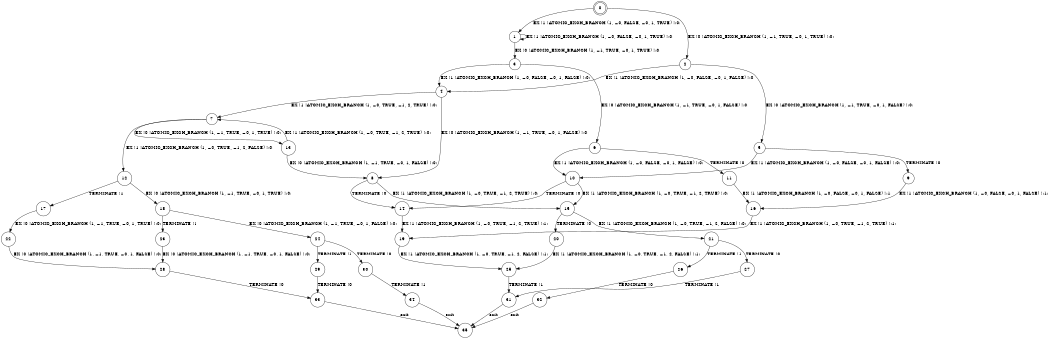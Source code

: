 digraph BCG {
size = "7, 10.5";
center = TRUE;
node [shape = circle];
0 [peripheries = 2];
0 -> 1 [label = "EX !1 !ATOMIC_EXCH_BRANCH (1, +0, FALSE, +0, 1, TRUE) !:0:"];
0 -> 2 [label = "EX !0 !ATOMIC_EXCH_BRANCH (1, +1, TRUE, +0, 1, TRUE) !:0:"];
1 -> 3 [label = "EX !0 !ATOMIC_EXCH_BRANCH (1, +1, TRUE, +0, 1, TRUE) !:0:"];
1 -> 1 [label = "EX !1 !ATOMIC_EXCH_BRANCH (1, +0, FALSE, +0, 1, TRUE) !:0:"];
2 -> 4 [label = "EX !1 !ATOMIC_EXCH_BRANCH (1, +0, FALSE, +0, 1, FALSE) !:0:"];
2 -> 5 [label = "EX !0 !ATOMIC_EXCH_BRANCH (1, +1, TRUE, +0, 1, FALSE) !:0:"];
3 -> 4 [label = "EX !1 !ATOMIC_EXCH_BRANCH (1, +0, FALSE, +0, 1, FALSE) !:0:"];
3 -> 6 [label = "EX !0 !ATOMIC_EXCH_BRANCH (1, +1, TRUE, +0, 1, FALSE) !:0:"];
4 -> 7 [label = "EX !1 !ATOMIC_EXCH_BRANCH (1, +0, TRUE, +1, 2, TRUE) !:0:"];
4 -> 8 [label = "EX !0 !ATOMIC_EXCH_BRANCH (1, +1, TRUE, +0, 1, FALSE) !:0:"];
5 -> 9 [label = "TERMINATE !0"];
5 -> 10 [label = "EX !1 !ATOMIC_EXCH_BRANCH (1, +0, FALSE, +0, 1, FALSE) !:0:"];
6 -> 11 [label = "TERMINATE !0"];
6 -> 10 [label = "EX !1 !ATOMIC_EXCH_BRANCH (1, +0, FALSE, +0, 1, FALSE) !:0:"];
7 -> 12 [label = "EX !1 !ATOMIC_EXCH_BRANCH (1, +0, TRUE, +1, 2, FALSE) !:0:"];
7 -> 13 [label = "EX !0 !ATOMIC_EXCH_BRANCH (1, +1, TRUE, +0, 1, TRUE) !:0:"];
8 -> 14 [label = "TERMINATE !0"];
8 -> 15 [label = "EX !1 !ATOMIC_EXCH_BRANCH (1, +0, TRUE, +1, 2, TRUE) !:0:"];
9 -> 16 [label = "EX !1 !ATOMIC_EXCH_BRANCH (1, +0, FALSE, +0, 1, FALSE) !:1:"];
10 -> 14 [label = "TERMINATE !0"];
10 -> 15 [label = "EX !1 !ATOMIC_EXCH_BRANCH (1, +0, TRUE, +1, 2, TRUE) !:0:"];
11 -> 16 [label = "EX !1 !ATOMIC_EXCH_BRANCH (1, +0, FALSE, +0, 1, FALSE) !:1:"];
12 -> 17 [label = "TERMINATE !1"];
12 -> 18 [label = "EX !0 !ATOMIC_EXCH_BRANCH (1, +1, TRUE, +0, 1, TRUE) !:0:"];
13 -> 7 [label = "EX !1 !ATOMIC_EXCH_BRANCH (1, +0, TRUE, +1, 2, TRUE) !:0:"];
13 -> 8 [label = "EX !0 !ATOMIC_EXCH_BRANCH (1, +1, TRUE, +0, 1, FALSE) !:0:"];
14 -> 19 [label = "EX !1 !ATOMIC_EXCH_BRANCH (1, +0, TRUE, +1, 2, TRUE) !:1:"];
15 -> 20 [label = "TERMINATE !0"];
15 -> 21 [label = "EX !1 !ATOMIC_EXCH_BRANCH (1, +0, TRUE, +1, 2, FALSE) !:0:"];
16 -> 19 [label = "EX !1 !ATOMIC_EXCH_BRANCH (1, +0, TRUE, +1, 2, TRUE) !:1:"];
17 -> 22 [label = "EX !0 !ATOMIC_EXCH_BRANCH (1, +1, TRUE, +0, 1, TRUE) !:0:"];
18 -> 23 [label = "TERMINATE !1"];
18 -> 24 [label = "EX !0 !ATOMIC_EXCH_BRANCH (1, +1, TRUE, +0, 1, FALSE) !:0:"];
19 -> 25 [label = "EX !1 !ATOMIC_EXCH_BRANCH (1, +0, TRUE, +1, 2, FALSE) !:1:"];
20 -> 25 [label = "EX !1 !ATOMIC_EXCH_BRANCH (1, +0, TRUE, +1, 2, FALSE) !:1:"];
21 -> 26 [label = "TERMINATE !1"];
21 -> 27 [label = "TERMINATE !0"];
22 -> 28 [label = "EX !0 !ATOMIC_EXCH_BRANCH (1, +1, TRUE, +0, 1, FALSE) !:0:"];
23 -> 28 [label = "EX !0 !ATOMIC_EXCH_BRANCH (1, +1, TRUE, +0, 1, FALSE) !:0:"];
24 -> 29 [label = "TERMINATE !1"];
24 -> 30 [label = "TERMINATE !0"];
25 -> 31 [label = "TERMINATE !1"];
26 -> 32 [label = "TERMINATE !0"];
27 -> 31 [label = "TERMINATE !1"];
28 -> 33 [label = "TERMINATE !0"];
29 -> 33 [label = "TERMINATE !0"];
30 -> 34 [label = "TERMINATE !1"];
31 -> 35 [label = "exit"];
32 -> 35 [label = "exit"];
33 -> 35 [label = "exit"];
34 -> 35 [label = "exit"];
}
